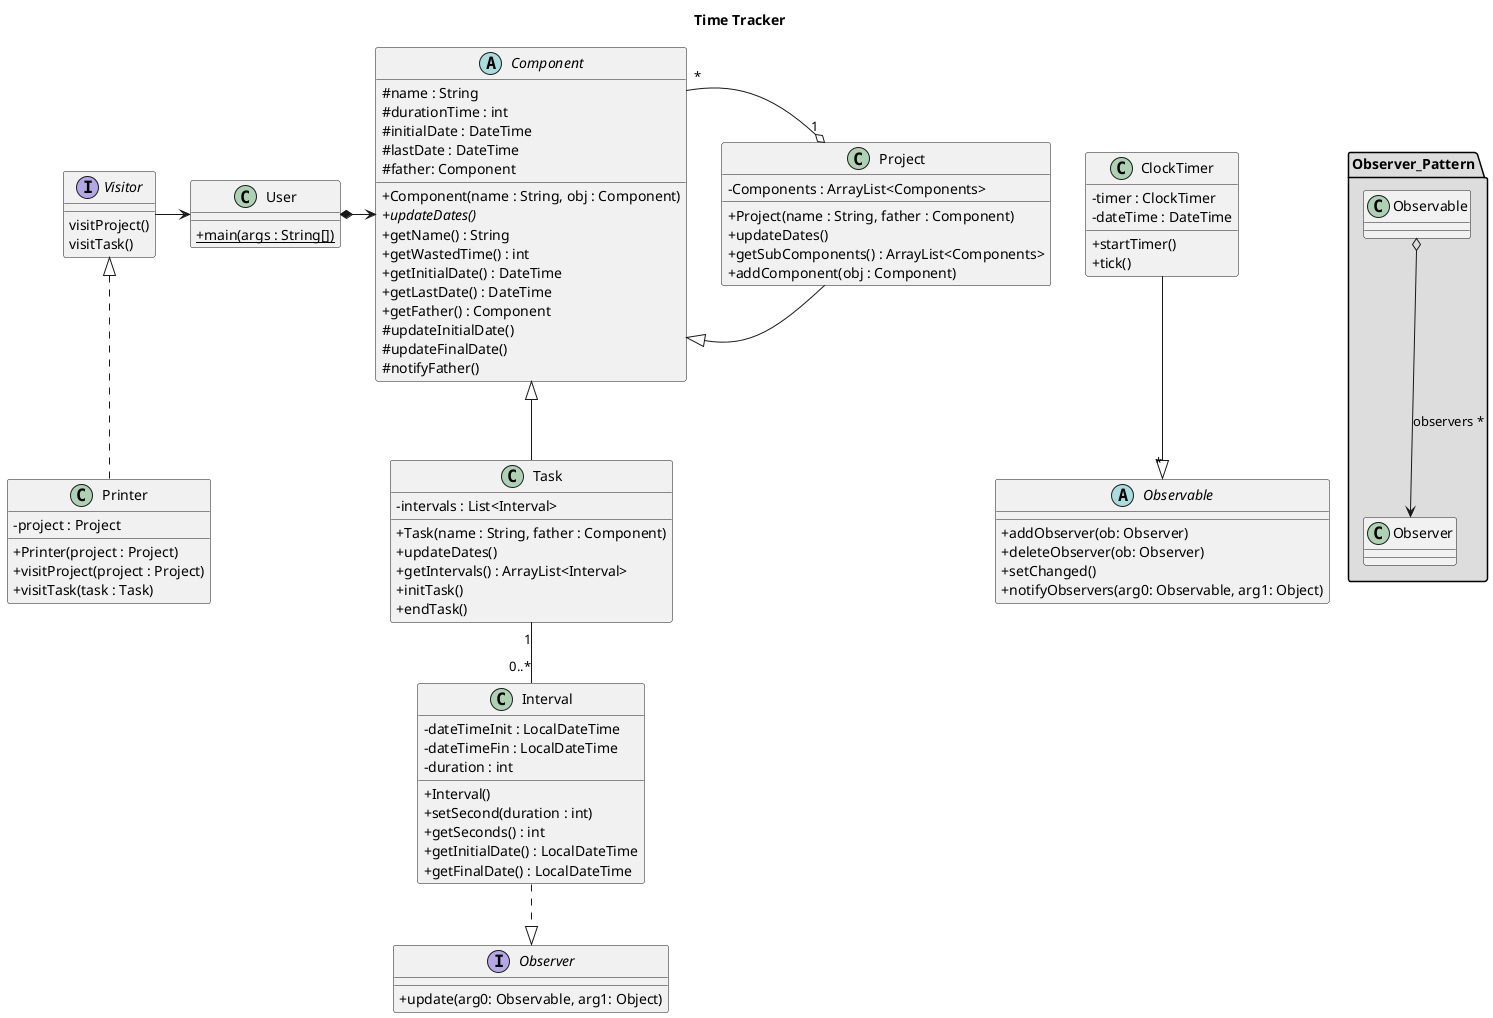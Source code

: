@startuml
skinparam classAttributeIconSize 0

title "Time Tracker"

class User{
+{static} main(args : String[])
}

interface Visitor {
visitProject()
visitTask()
}

class Printer implements Visitor{
- project : Project
+ Printer(project : Project)
+ visitProject(project : Project)
+ visitTask(task : Task)
}

class Task extends Component{
- intervals : List<Interval>
+ Task(name : String, father : Component)
+ updateDates()
+ getIntervals() : ArrayList<Interval>
+ initTask()
+ endTask()
}

class Project extends Component {
- Components : ArrayList<Components>
+ Project(name : String, father : Component)
+ updateDates()
+ getSubComponents() : ArrayList<Components>
+ addComponent(obj : Component)
}

package "Observer_Pattern" #DDDDDD{
    Observable o--> Observer : observers *
}

abstract class Observable{
+ addObserver(ob: Observer)
+ deleteObserver(ob: Observer)
+setChanged()
+notifyObservers(arg0: Observable, arg1: Object)
}

interface Observer{
+update(arg0: Observable, arg1: Object)
}

class ClockTimer{
- timer : ClockTimer
- dateTime : DateTime
+ startTimer()
+ tick()
}

abstract class Component{
# name : String
# durationTime : int
# initialDate : DateTime
# lastDate : DateTime
# father: Component
+ Component(name : String, obj : Component)
+ {abstract} updateDates()
+ getName() : String
+ getWastedTime() : int
+ getInitialDate() : DateTime
+ getLastDate() : DateTime
+ getFather() : Component
# updateInitialDate()
# updateFinalDate()
# notifyFather()
}

class Interval {
- dateTimeInit : LocalDateTime
- dateTimeFin : LocalDateTime
- duration : int
+ Interval()
+ setSecond(duration : int)
+ getSeconds() : int
+ getInitialDate() : LocalDateTime
+ getFinalDate() : LocalDateTime
}




User *-right-> Component
'Project "1"-left-"0..*" Project
Project "1" o- "*" Component
Visitor -right-> User
Task "1"--"0..*" Interval
Interval ..|> Observer
ClockTimer --|> "*" Observable


@enduml
